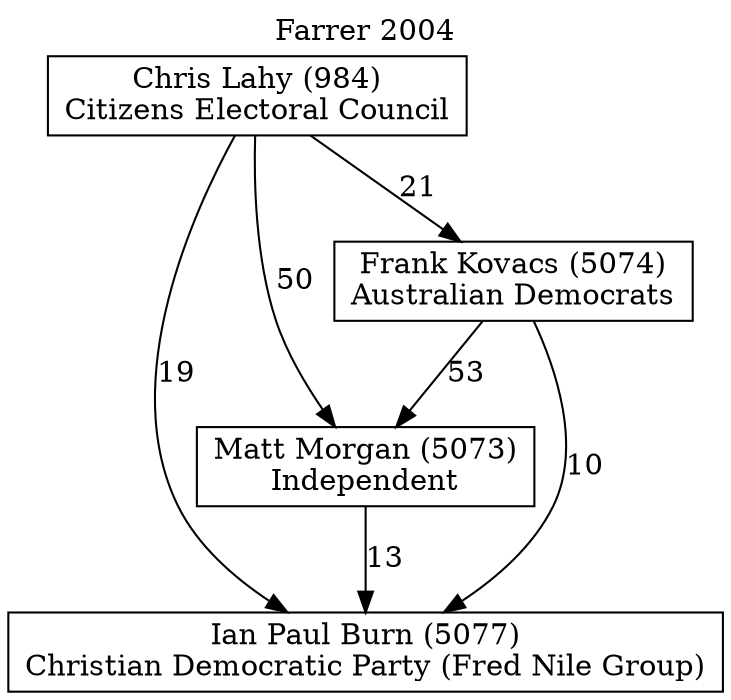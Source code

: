 // House preference flow
digraph "Ian Paul Burn (5077)_Farrer_2004" {
	graph [label="Farrer 2004" labelloc=t mclimit=10]
	node [shape=box]
	"Ian Paul Burn (5077)" [label="Ian Paul Burn (5077)
Christian Democratic Party (Fred Nile Group)"]
	"Matt Morgan (5073)" [label="Matt Morgan (5073)
Independent"]
	"Frank Kovacs (5074)" [label="Frank Kovacs (5074)
Australian Democrats"]
	"Chris Lahy (984)" [label="Chris Lahy (984)
Citizens Electoral Council"]
	"Matt Morgan (5073)" -> "Ian Paul Burn (5077)" [label=13]
	"Frank Kovacs (5074)" -> "Matt Morgan (5073)" [label=53]
	"Chris Lahy (984)" -> "Frank Kovacs (5074)" [label=21]
	"Frank Kovacs (5074)" -> "Ian Paul Burn (5077)" [label=10]
	"Chris Lahy (984)" -> "Ian Paul Burn (5077)" [label=19]
	"Chris Lahy (984)" -> "Matt Morgan (5073)" [label=50]
}
